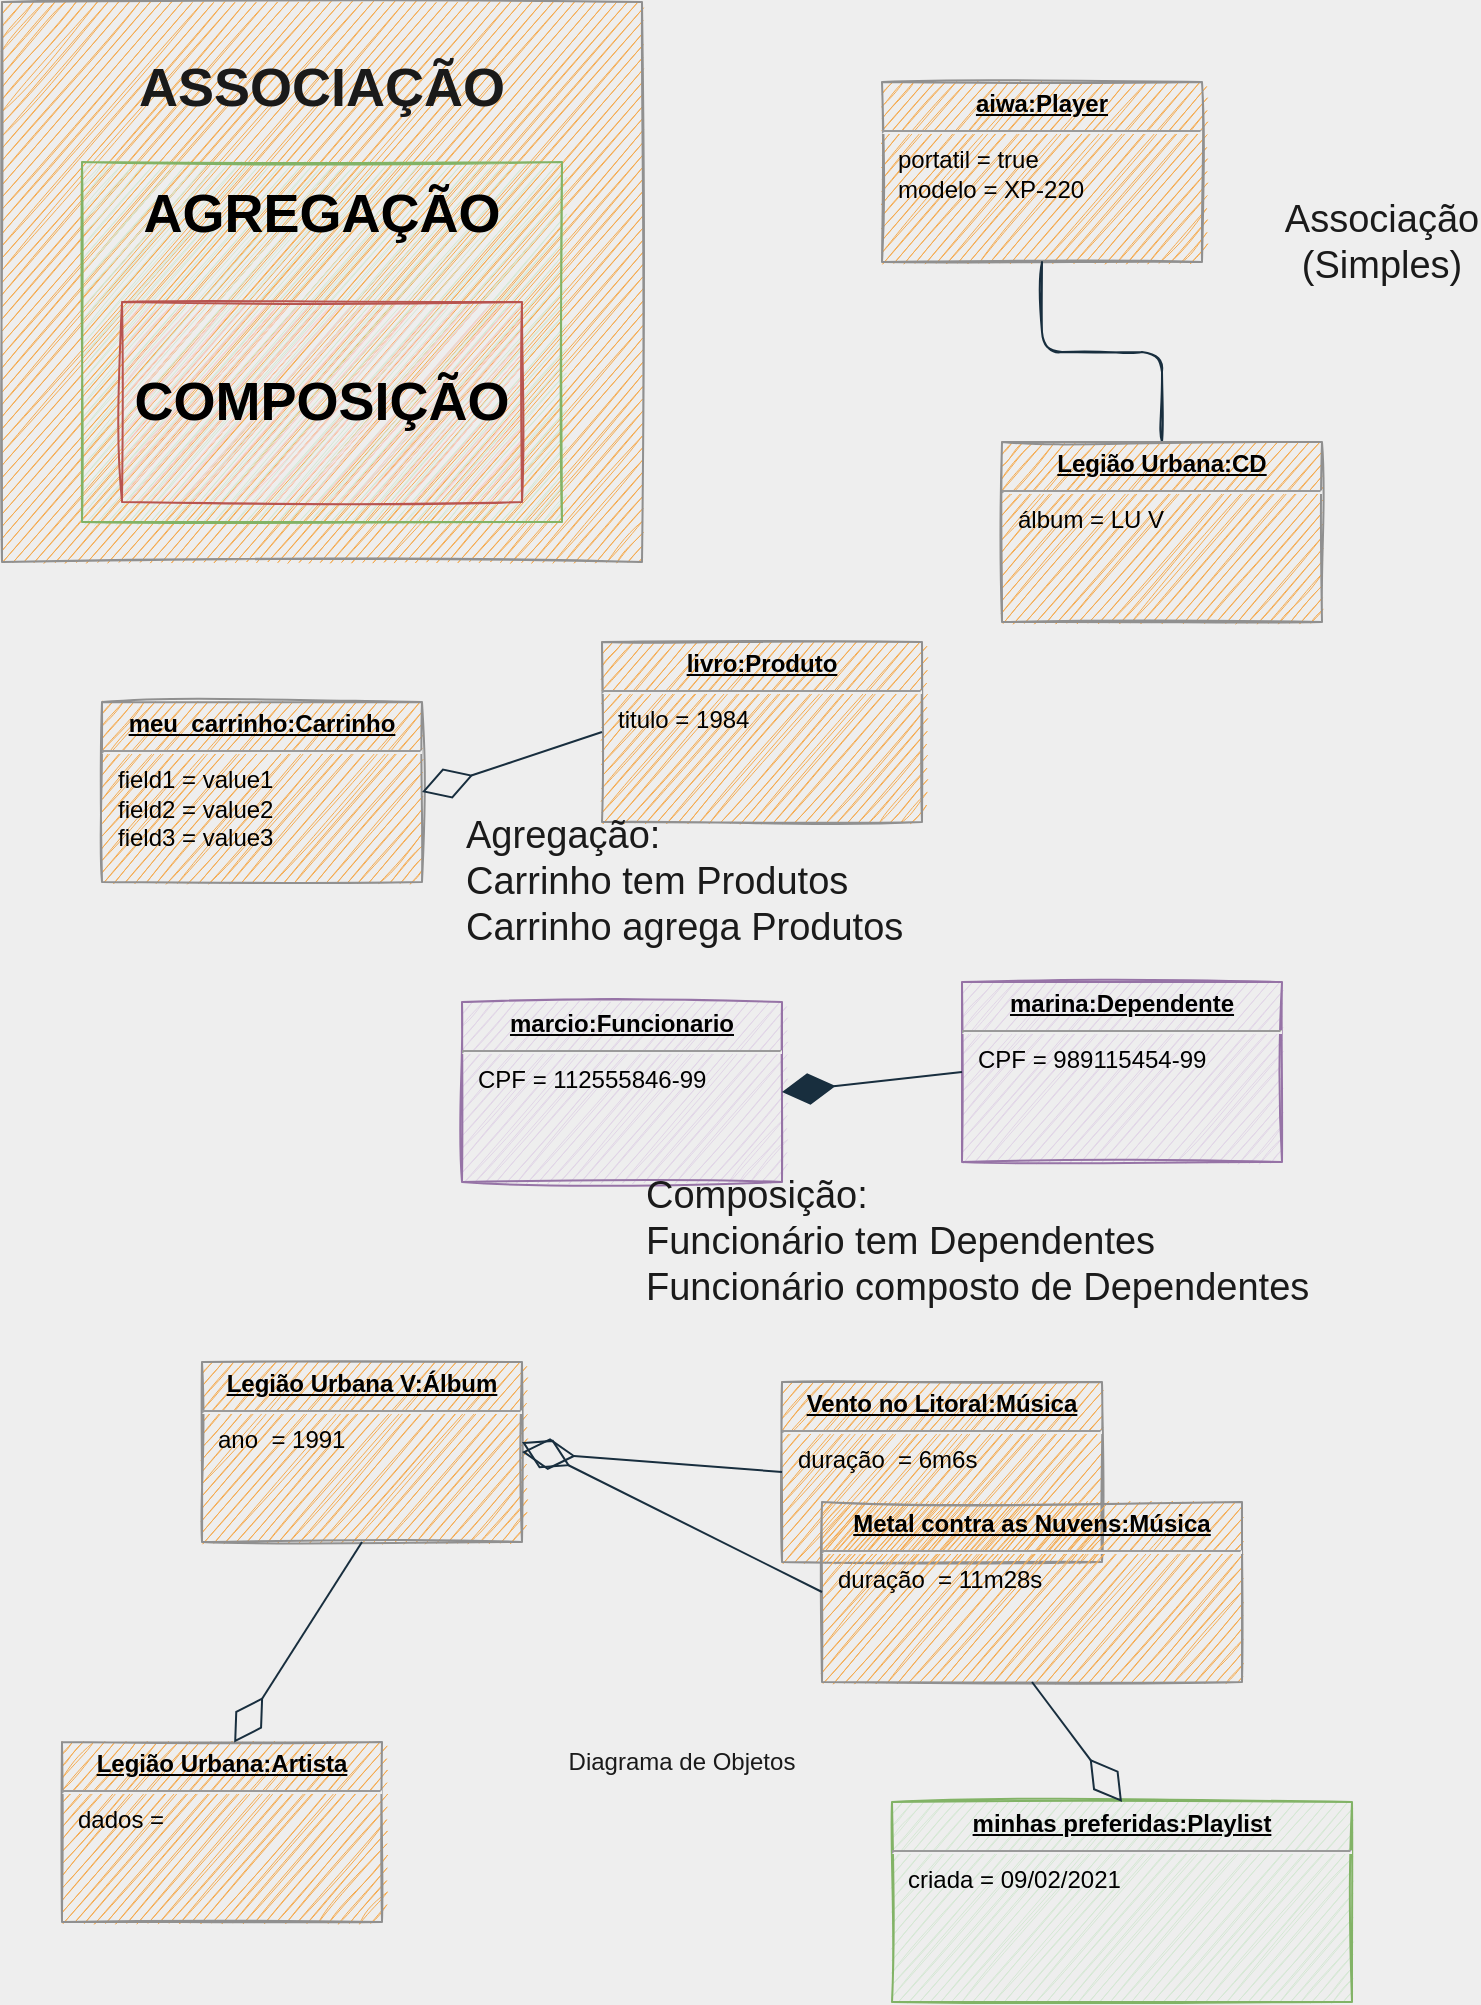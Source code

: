 <mxfile version="14.1.8" type="device" pages="2"><diagram id="ggV31JvDuvZ6j5i06RuZ" name="conceitos e diagrama de objetos"><mxGraphModel dx="1315" dy="466" grid="1" gridSize="10" guides="1" tooltips="1" connect="1" arrows="1" fold="1" page="1" pageScale="1" pageWidth="850" pageHeight="1100" background="#EEEEEE" math="0" shadow="0"><root><mxCell id="0"/><mxCell id="1" parent="0"/><mxCell id="Vj2bkdUD6bRhB75_eVOT-21" value="&lt;b&gt;&lt;font style=&quot;font-size: 27px&quot;&gt;ASSOCIAÇÃO&lt;br&gt;&lt;br&gt;&lt;br&gt;&lt;br&gt;&lt;br&gt;&lt;br&gt;&lt;br&gt;&lt;/font&gt;&lt;/b&gt;" style="rounded=0;whiteSpace=wrap;html=1;sketch=1;strokeColor=#909090;fillColor=#F5AB50;fontColor=#1A1A1A;" vertex="1" parent="1"><mxGeometry x="100" y="90" width="320" height="280" as="geometry"/></mxCell><mxCell id="Vj2bkdUD6bRhB75_eVOT-22" value="&lt;p style=&quot;margin: 0px ; margin-top: 4px ; text-align: center ; text-decoration: underline&quot;&gt;&lt;b&gt;aiwa:Player&lt;/b&gt;&lt;/p&gt;&lt;hr&gt;&lt;p style=&quot;margin: 0px ; margin-left: 8px&quot;&gt;portatil = true&lt;br&gt;modelo = XP-220&lt;/p&gt;" style="verticalAlign=top;align=left;overflow=fill;fontSize=12;fontFamily=Helvetica;html=1;rounded=0;sketch=1;strokeColor=#909090;fillColor=#F5AB50;" vertex="1" parent="1"><mxGeometry x="540" y="130" width="160" height="90" as="geometry"/></mxCell><mxCell id="Vj2bkdUD6bRhB75_eVOT-24" style="edgeStyle=orthogonalEdgeStyle;curved=0;rounded=1;sketch=1;orthogonalLoop=1;jettySize=auto;html=1;exitX=0.5;exitY=0;exitDx=0;exitDy=0;entryX=0.5;entryY=1;entryDx=0;entryDy=0;strokeColor=#182E3E;fontColor=#1A1A1A;endArrow=none;endFill=0;" edge="1" parent="1" source="Vj2bkdUD6bRhB75_eVOT-23" target="Vj2bkdUD6bRhB75_eVOT-22"><mxGeometry relative="1" as="geometry"/></mxCell><mxCell id="Vj2bkdUD6bRhB75_eVOT-23" value="&lt;p style=&quot;margin: 0px ; margin-top: 4px ; text-align: center ; text-decoration: underline&quot;&gt;&lt;b&gt;Legião Urbana:CD&lt;/b&gt;&lt;/p&gt;&lt;hr&gt;&lt;p style=&quot;margin: 0px ; margin-left: 8px&quot;&gt;álbum = LU V&lt;br&gt;&lt;br&gt;&lt;/p&gt;" style="verticalAlign=top;align=left;overflow=fill;fontSize=12;fontFamily=Helvetica;html=1;rounded=0;sketch=1;strokeColor=#909090;fillColor=#F5AB50;" vertex="1" parent="1"><mxGeometry x="600" y="310" width="160" height="90" as="geometry"/></mxCell><mxCell id="Vj2bkdUD6bRhB75_eVOT-25" value="&lt;b&gt;&lt;font style=&quot;font-size: 27px&quot;&gt;AGREGAÇÃO&lt;br&gt;&lt;br&gt;&lt;br&gt;&lt;br&gt;&lt;br&gt;&lt;/font&gt;&lt;/b&gt;" style="rounded=0;whiteSpace=wrap;html=1;sketch=1;strokeColor=#82b366;fillColor=#d5e8d4;" vertex="1" parent="1"><mxGeometry x="140" y="170" width="240" height="180" as="geometry"/></mxCell><mxCell id="Vj2bkdUD6bRhB75_eVOT-26" value="&lt;p style=&quot;margin: 0px ; margin-top: 4px ; text-align: center ; text-decoration: underline&quot;&gt;&lt;b&gt;meu_carrinho:Carrinho&lt;/b&gt;&lt;/p&gt;&lt;hr&gt;&lt;p style=&quot;margin: 0px ; margin-left: 8px&quot;&gt;field1 = value1&lt;br&gt;field2 = value2&lt;br&gt;field3 = value3&lt;/p&gt;" style="verticalAlign=top;align=left;overflow=fill;fontSize=12;fontFamily=Helvetica;html=1;rounded=0;sketch=1;strokeColor=#909090;fillColor=#F5AB50;" vertex="1" parent="1"><mxGeometry x="150" y="440" width="160" height="90" as="geometry"/></mxCell><mxCell id="Vj2bkdUD6bRhB75_eVOT-27" value="&lt;p style=&quot;margin: 0px ; margin-top: 4px ; text-align: center ; text-decoration: underline&quot;&gt;&lt;b&gt;livro:Produto&lt;/b&gt;&lt;/p&gt;&lt;hr&gt;&lt;p style=&quot;margin: 0px ; margin-left: 8px&quot;&gt;titulo = 1984&lt;br&gt;&lt;br&gt;&lt;/p&gt;" style="verticalAlign=top;align=left;overflow=fill;fontSize=12;fontFamily=Helvetica;html=1;rounded=0;sketch=1;strokeColor=#909090;fillColor=#F5AB50;" vertex="1" parent="1"><mxGeometry x="400" y="410" width="160" height="90" as="geometry"/></mxCell><mxCell id="Vj2bkdUD6bRhB75_eVOT-28" value="" style="endArrow=diamondThin;endFill=0;endSize=24;html=1;strokeColor=#182E3E;fontColor=#1A1A1A;entryX=1;entryY=0.5;entryDx=0;entryDy=0;exitX=0;exitY=0.5;exitDx=0;exitDy=0;" edge="1" parent="1" source="Vj2bkdUD6bRhB75_eVOT-27" target="Vj2bkdUD6bRhB75_eVOT-26"><mxGeometry width="160" relative="1" as="geometry"><mxPoint x="180" y="600" as="sourcePoint"/><mxPoint x="340" y="600" as="targetPoint"/></mxGeometry></mxCell><mxCell id="Vj2bkdUD6bRhB75_eVOT-29" value="&lt;b&gt;&lt;font style=&quot;font-size: 27px&quot;&gt;COMPOSIÇÃO&lt;br&gt;&lt;/font&gt;&lt;/b&gt;" style="rounded=0;whiteSpace=wrap;html=1;sketch=1;strokeColor=#b85450;fillColor=#f8cecc;" vertex="1" parent="1"><mxGeometry x="160" y="240" width="200" height="100" as="geometry"/></mxCell><mxCell id="Vj2bkdUD6bRhB75_eVOT-30" value="&lt;p style=&quot;margin: 0px ; margin-top: 4px ; text-align: center ; text-decoration: underline&quot;&gt;&lt;b&gt;marcio:Funcionario&lt;/b&gt;&lt;/p&gt;&lt;hr&gt;&lt;p style=&quot;margin: 0px ; margin-left: 8px&quot;&gt;CPF = 112555846-99&lt;br&gt;&lt;br&gt;&lt;/p&gt;" style="verticalAlign=top;align=left;overflow=fill;fontSize=12;fontFamily=Helvetica;html=1;rounded=0;sketch=1;strokeColor=#9673a6;fillColor=#e1d5e7;" vertex="1" parent="1"><mxGeometry x="330" y="590" width="160" height="90" as="geometry"/></mxCell><mxCell id="Vj2bkdUD6bRhB75_eVOT-31" value="&lt;p style=&quot;margin: 0px ; margin-top: 4px ; text-align: center ; text-decoration: underline&quot;&gt;&lt;b&gt;marina:Dependente&lt;/b&gt;&lt;/p&gt;&lt;hr&gt;&lt;p style=&quot;margin: 0px ; margin-left: 8px&quot;&gt;CPF = 989115454-99&lt;br&gt;&lt;br&gt;&lt;/p&gt;" style="verticalAlign=top;align=left;overflow=fill;fontSize=12;fontFamily=Helvetica;html=1;rounded=0;sketch=1;strokeColor=#9673a6;fillColor=#e1d5e7;" vertex="1" parent="1"><mxGeometry x="580" y="580" width="160" height="90" as="geometry"/></mxCell><mxCell id="Vj2bkdUD6bRhB75_eVOT-32" value="" style="endArrow=diamondThin;endFill=1;endSize=24;html=1;strokeColor=#182E3E;fontColor=#1A1A1A;entryX=1;entryY=0.5;entryDx=0;entryDy=0;exitX=0;exitY=0.5;exitDx=0;exitDy=0;" edge="1" parent="1" source="Vj2bkdUD6bRhB75_eVOT-31" target="Vj2bkdUD6bRhB75_eVOT-30"><mxGeometry width="160" relative="1" as="geometry"><mxPoint x="360" y="750" as="sourcePoint"/><mxPoint x="520" y="750" as="targetPoint"/></mxGeometry></mxCell><mxCell id="Vj2bkdUD6bRhB75_eVOT-33" value="&lt;font style=&quot;font-size: 19px&quot;&gt;Associação (Simples)&lt;/font&gt;" style="text;html=1;strokeColor=none;fillColor=none;align=center;verticalAlign=middle;whiteSpace=wrap;rounded=0;sketch=1;fontColor=#1A1A1A;" vertex="1" parent="1"><mxGeometry x="770" y="200" width="40" height="20" as="geometry"/></mxCell><mxCell id="Vj2bkdUD6bRhB75_eVOT-34" value="&lt;font style=&quot;font-size: 19px&quot;&gt;Agregação:&lt;br&gt;Carrinho tem Produtos&lt;br&gt;Carrinho agrega Produtos&lt;br&gt;&lt;/font&gt;" style="text;html=1;strokeColor=none;fillColor=none;align=left;verticalAlign=middle;whiteSpace=wrap;rounded=0;sketch=1;fontColor=#1A1A1A;" vertex="1" parent="1"><mxGeometry x="330" y="520" width="310" height="20" as="geometry"/></mxCell><mxCell id="Vj2bkdUD6bRhB75_eVOT-35" value="&lt;font style=&quot;font-size: 19px&quot;&gt;Composição:&lt;br&gt;Funcionário tem Dependentes&lt;br&gt;Funcionário composto de Dependentes&lt;br&gt;&lt;/font&gt;" style="text;html=1;strokeColor=none;fillColor=none;align=left;verticalAlign=middle;whiteSpace=wrap;rounded=0;sketch=1;fontColor=#1A1A1A;" vertex="1" parent="1"><mxGeometry x="420" y="700" width="390" height="20" as="geometry"/></mxCell><mxCell id="Vj2bkdUD6bRhB75_eVOT-36" value="&lt;p style=&quot;margin: 0px ; margin-top: 4px ; text-align: center ; text-decoration: underline&quot;&gt;&lt;b&gt;Vento no Litoral:Música&lt;/b&gt;&lt;/p&gt;&lt;hr&gt;&lt;p style=&quot;margin: 0px ; margin-left: 8px&quot;&gt;duração&amp;nbsp; = 6m6s&lt;br&gt;&lt;br&gt;&lt;/p&gt;" style="verticalAlign=top;align=left;overflow=fill;fontSize=12;fontFamily=Helvetica;html=1;rounded=0;sketch=1;strokeColor=#909090;fillColor=#F5AB50;" vertex="1" parent="1"><mxGeometry x="490" y="780" width="160" height="90" as="geometry"/></mxCell><mxCell id="Vj2bkdUD6bRhB75_eVOT-37" value="&lt;p style=&quot;margin: 0px ; margin-top: 4px ; text-align: center ; text-decoration: underline&quot;&gt;&lt;b&gt;Metal contra as Nuvens:Música&lt;/b&gt;&lt;/p&gt;&lt;hr&gt;&lt;p style=&quot;margin: 0px ; margin-left: 8px&quot;&gt;duração&amp;nbsp; = 11m28s&lt;br&gt;&lt;br&gt;&lt;/p&gt;" style="verticalAlign=top;align=left;overflow=fill;fontSize=12;fontFamily=Helvetica;html=1;rounded=0;sketch=1;strokeColor=#909090;fillColor=#F5AB50;" vertex="1" parent="1"><mxGeometry x="510" y="840" width="210" height="90" as="geometry"/></mxCell><mxCell id="Vj2bkdUD6bRhB75_eVOT-38" value="&lt;p style=&quot;margin: 0px ; margin-top: 4px ; text-align: center ; text-decoration: underline&quot;&gt;&lt;b&gt;Legião Urbana V:Álbum&lt;/b&gt;&lt;/p&gt;&lt;hr&gt;&lt;p style=&quot;margin: 0px ; margin-left: 8px&quot;&gt;ano&amp;nbsp; = 1991&lt;br&gt;&lt;br&gt;&lt;/p&gt;" style="verticalAlign=top;align=left;overflow=fill;fontSize=12;fontFamily=Helvetica;html=1;rounded=0;sketch=1;strokeColor=#909090;fillColor=#F5AB50;" vertex="1" parent="1"><mxGeometry x="200" y="770" width="160" height="90" as="geometry"/></mxCell><mxCell id="Vj2bkdUD6bRhB75_eVOT-39" value="" style="endArrow=diamondThin;endFill=0;endSize=24;html=1;strokeColor=#182E3E;fontColor=#1A1A1A;entryX=1;entryY=0.5;entryDx=0;entryDy=0;exitX=0;exitY=0.5;exitDx=0;exitDy=0;" edge="1" parent="1" source="Vj2bkdUD6bRhB75_eVOT-36" target="Vj2bkdUD6bRhB75_eVOT-38"><mxGeometry width="160" relative="1" as="geometry"><mxPoint x="220" y="910" as="sourcePoint"/><mxPoint x="380" y="910" as="targetPoint"/></mxGeometry></mxCell><mxCell id="Vj2bkdUD6bRhB75_eVOT-40" value="&lt;p style=&quot;margin: 0px ; margin-top: 4px ; text-align: center ; text-decoration: underline&quot;&gt;&lt;b&gt;Legião Urbana:Artista&lt;/b&gt;&lt;/p&gt;&lt;hr&gt;&lt;p style=&quot;margin: 0px ; margin-left: 8px&quot;&gt;dados =&lt;br&gt;&lt;br&gt;&lt;/p&gt;" style="verticalAlign=top;align=left;overflow=fill;fontSize=12;fontFamily=Helvetica;html=1;rounded=0;sketch=1;strokeColor=#909090;fillColor=#F5AB50;" vertex="1" parent="1"><mxGeometry x="130" y="960" width="160" height="90" as="geometry"/></mxCell><mxCell id="Vj2bkdUD6bRhB75_eVOT-41" value="" style="endArrow=diamondThin;endFill=0;endSize=24;html=1;strokeColor=#182E3E;fontColor=#1A1A1A;entryX=0.538;entryY=0.003;entryDx=0;entryDy=0;exitX=0.5;exitY=1;exitDx=0;exitDy=0;entryPerimeter=0;" edge="1" parent="1" source="Vj2bkdUD6bRhB75_eVOT-38" target="Vj2bkdUD6bRhB75_eVOT-40"><mxGeometry width="160" relative="1" as="geometry"><mxPoint x="500" y="835" as="sourcePoint"/><mxPoint x="370" y="825" as="targetPoint"/></mxGeometry></mxCell><mxCell id="Vj2bkdUD6bRhB75_eVOT-42" value="&lt;p style=&quot;margin: 0px ; margin-top: 4px ; text-align: center ; text-decoration: underline&quot;&gt;&lt;b&gt;minhas preferidas:Playlist&lt;/b&gt;&lt;/p&gt;&lt;hr&gt;&lt;p style=&quot;margin: 0px ; margin-left: 8px&quot;&gt;criada = 09/02/2021&lt;/p&gt;&lt;p style=&quot;margin: 0px ; margin-left: 8px&quot;&gt;&lt;br&gt;&lt;/p&gt;" style="verticalAlign=top;align=left;overflow=fill;fontSize=12;fontFamily=Helvetica;html=1;rounded=0;sketch=1;strokeColor=#82b366;fillColor=#d5e8d4;" vertex="1" parent="1"><mxGeometry x="545" y="990" width="230" height="100" as="geometry"/></mxCell><mxCell id="Vj2bkdUD6bRhB75_eVOT-43" value="" style="endArrow=diamondThin;endFill=0;endSize=24;html=1;strokeColor=#182E3E;fontColor=#1A1A1A;entryX=0.5;entryY=0;entryDx=0;entryDy=0;" edge="1" parent="1" target="Vj2bkdUD6bRhB75_eVOT-42"><mxGeometry width="160" relative="1" as="geometry"><mxPoint x="615" y="930" as="sourcePoint"/><mxPoint x="700" y="1010" as="targetPoint"/></mxGeometry></mxCell><mxCell id="Vj2bkdUD6bRhB75_eVOT-44" value="Diagrama de Objetos" style="text;html=1;strokeColor=none;fillColor=none;align=center;verticalAlign=middle;whiteSpace=wrap;rounded=0;sketch=1;fontColor=#1A1A1A;" vertex="1" parent="1"><mxGeometry x="360" y="960" width="160" height="20" as="geometry"/></mxCell><mxCell id="Vj2bkdUD6bRhB75_eVOT-45" value="" style="endArrow=diamondThin;endFill=0;endSize=24;html=1;strokeColor=#182E3E;fontColor=#1A1A1A;exitX=0;exitY=0.5;exitDx=0;exitDy=0;" edge="1" parent="1" source="Vj2bkdUD6bRhB75_eVOT-37"><mxGeometry width="160" relative="1" as="geometry"><mxPoint x="500" y="835" as="sourcePoint"/><mxPoint x="360" y="810" as="targetPoint"/></mxGeometry></mxCell></root></mxGraphModel></diagram><diagram id="TcxnMiXGf0C5bkT_YiYR" name="diagrama de classes"><mxGraphModel dx="767" dy="272" grid="1" gridSize="10" guides="1" tooltips="1" connect="1" arrows="1" fold="1" page="1" pageScale="1" pageWidth="850" pageHeight="1100" background="#EEEEEE" math="0" shadow="0"><root><mxCell id="wFiKes8SHUeh1VcYk_rS-0"/><mxCell id="wFiKes8SHUeh1VcYk_rS-1" parent="wFiKes8SHUeh1VcYk_rS-0"/><mxCell id="T6gwGL-dmZwkVkXYRFdo-0" value="Musica" style="swimlane;fontStyle=1;align=center;verticalAlign=top;childLayout=stackLayout;horizontal=1;startSize=26;horizontalStack=0;resizeParent=1;resizeParentMax=0;resizeLast=0;collapsible=1;marginBottom=0;rounded=0;sketch=1;strokeColor=#909090;fillColor=#F5AB50;fontColor=#1A1A1A;" vertex="1" parent="wFiKes8SHUeh1VcYk_rS-1"><mxGeometry x="490" y="350" width="160" height="86" as="geometry"/></mxCell><mxCell id="T6gwGL-dmZwkVkXYRFdo-1" value="+ titulo: String" style="text;strokeColor=none;fillColor=none;align=left;verticalAlign=top;spacingLeft=4;spacingRight=4;overflow=hidden;rotatable=0;points=[[0,0.5],[1,0.5]];portConstraint=eastwest;" vertex="1" parent="T6gwGL-dmZwkVkXYRFdo-0"><mxGeometry y="26" width="160" height="26" as="geometry"/></mxCell><mxCell id="T6gwGL-dmZwkVkXYRFdo-2" value="" style="line;strokeWidth=1;fillColor=none;align=left;verticalAlign=middle;spacingTop=-1;spacingLeft=3;spacingRight=3;rotatable=0;labelPosition=right;points=[];portConstraint=eastwest;" vertex="1" parent="T6gwGL-dmZwkVkXYRFdo-0"><mxGeometry y="52" width="160" height="8" as="geometry"/></mxCell><mxCell id="T6gwGL-dmZwkVkXYRFdo-3" value="+ getTitulo(): String" style="text;strokeColor=none;fillColor=none;align=left;verticalAlign=top;spacingLeft=4;spacingRight=4;overflow=hidden;rotatable=0;points=[[0,0.5],[1,0.5]];portConstraint=eastwest;" vertex="1" parent="T6gwGL-dmZwkVkXYRFdo-0"><mxGeometry y="60" width="160" height="26" as="geometry"/></mxCell><mxCell id="T6gwGL-dmZwkVkXYRFdo-4" value="Álbum" style="swimlane;fontStyle=1;align=center;verticalAlign=top;childLayout=stackLayout;horizontal=1;startSize=26;horizontalStack=0;resizeParent=1;resizeParentMax=0;resizeLast=0;collapsible=1;marginBottom=0;rounded=0;sketch=1;strokeColor=#909090;fillColor=#F5AB50;fontColor=#1A1A1A;" vertex="1" parent="wFiKes8SHUeh1VcYk_rS-1"><mxGeometry x="270" y="350" width="160" height="86" as="geometry"/></mxCell><mxCell id="T6gwGL-dmZwkVkXYRFdo-5" value="+ titulo: String" style="text;strokeColor=none;fillColor=none;align=left;verticalAlign=top;spacingLeft=4;spacingRight=4;overflow=hidden;rotatable=0;points=[[0,0.5],[1,0.5]];portConstraint=eastwest;" vertex="1" parent="T6gwGL-dmZwkVkXYRFdo-4"><mxGeometry y="26" width="160" height="26" as="geometry"/></mxCell><mxCell id="T6gwGL-dmZwkVkXYRFdo-6" value="" style="line;strokeWidth=1;fillColor=none;align=left;verticalAlign=middle;spacingTop=-1;spacingLeft=3;spacingRight=3;rotatable=0;labelPosition=right;points=[];portConstraint=eastwest;" vertex="1" parent="T6gwGL-dmZwkVkXYRFdo-4"><mxGeometry y="52" width="160" height="8" as="geometry"/></mxCell><mxCell id="T6gwGL-dmZwkVkXYRFdo-7" value="+ getTitulo(): String" style="text;strokeColor=none;fillColor=none;align=left;verticalAlign=top;spacingLeft=4;spacingRight=4;overflow=hidden;rotatable=0;points=[[0,0.5],[1,0.5]];portConstraint=eastwest;" vertex="1" parent="T6gwGL-dmZwkVkXYRFdo-4"><mxGeometry y="60" width="160" height="26" as="geometry"/></mxCell><mxCell id="T6gwGL-dmZwkVkXYRFdo-8" value="" style="endArrow=diamondThin;endFill=0;endSize=24;html=1;strokeColor=#182E3E;fontColor=#1A1A1A;entryX=1;entryY=0.5;entryDx=0;entryDy=0;exitX=0;exitY=0.5;exitDx=0;exitDy=0;" edge="1" parent="wFiKes8SHUeh1VcYk_rS-1" source="T6gwGL-dmZwkVkXYRFdo-1" target="T6gwGL-dmZwkVkXYRFdo-5"><mxGeometry width="160" relative="1" as="geometry"><mxPoint x="170" y="340" as="sourcePoint"/><mxPoint x="330" y="340" as="targetPoint"/></mxGeometry></mxCell><mxCell id="T6gwGL-dmZwkVkXYRFdo-9" value="n" style="edgeLabel;html=1;align=center;verticalAlign=middle;resizable=0;points=[];fontColor=#1A1A1A;" vertex="1" connectable="0" parent="T6gwGL-dmZwkVkXYRFdo-8"><mxGeometry x="-0.825" y="1" relative="1" as="geometry"><mxPoint as="offset"/></mxGeometry></mxCell><mxCell id="T6gwGL-dmZwkVkXYRFdo-10" value="Gravadora" style="swimlane;fontStyle=1;align=center;verticalAlign=top;childLayout=stackLayout;horizontal=1;startSize=26;horizontalStack=0;resizeParent=1;resizeParentMax=0;resizeLast=0;collapsible=1;marginBottom=0;rounded=0;sketch=1;strokeColor=#909090;fillColor=#F5AB50;fontColor=#1A1A1A;" vertex="1" parent="wFiKes8SHUeh1VcYk_rS-1"><mxGeometry x="40" y="350" width="160" height="86" as="geometry"/></mxCell><mxCell id="T6gwGL-dmZwkVkXYRFdo-11" value="+ nome: String" style="text;strokeColor=none;fillColor=none;align=left;verticalAlign=top;spacingLeft=4;spacingRight=4;overflow=hidden;rotatable=0;points=[[0,0.5],[1,0.5]];portConstraint=eastwest;" vertex="1" parent="T6gwGL-dmZwkVkXYRFdo-10"><mxGeometry y="26" width="160" height="26" as="geometry"/></mxCell><mxCell id="T6gwGL-dmZwkVkXYRFdo-12" value="" style="line;strokeWidth=1;fillColor=none;align=left;verticalAlign=middle;spacingTop=-1;spacingLeft=3;spacingRight=3;rotatable=0;labelPosition=right;points=[];portConstraint=eastwest;" vertex="1" parent="T6gwGL-dmZwkVkXYRFdo-10"><mxGeometry y="52" width="160" height="8" as="geometry"/></mxCell><mxCell id="T6gwGL-dmZwkVkXYRFdo-13" value="+ method(type): type" style="text;strokeColor=none;fillColor=none;align=left;verticalAlign=top;spacingLeft=4;spacingRight=4;overflow=hidden;rotatable=0;points=[[0,0.5],[1,0.5]];portConstraint=eastwest;" vertex="1" parent="T6gwGL-dmZwkVkXYRFdo-10"><mxGeometry y="60" width="160" height="26" as="geometry"/></mxCell><mxCell id="T6gwGL-dmZwkVkXYRFdo-14" value="" style="endArrow=diamondThin;endFill=0;endSize=24;html=1;strokeColor=#182E3E;fontColor=#1A1A1A;entryX=1;entryY=0.5;entryDx=0;entryDy=0;exitX=0;exitY=0.5;exitDx=0;exitDy=0;" edge="1" parent="wFiKes8SHUeh1VcYk_rS-1" source="T6gwGL-dmZwkVkXYRFdo-5" target="T6gwGL-dmZwkVkXYRFdo-11"><mxGeometry width="160" relative="1" as="geometry"><mxPoint x="120" y="470" as="sourcePoint"/><mxPoint x="280" y="470" as="targetPoint"/></mxGeometry></mxCell><mxCell id="T6gwGL-dmZwkVkXYRFdo-19" value="Album" style="swimlane;fontStyle=1;align=center;verticalAlign=top;childLayout=stackLayout;horizontal=1;startSize=20;horizontalStack=0;resizeParent=1;resizeParentMax=0;resizeLast=0;collapsible=1;marginBottom=0;rounded=0;sketch=1;strokeColor=#b85450;fillColor=#f8cecc;" vertex="1" parent="wFiKes8SHUeh1VcYk_rS-1"><mxGeometry x="210" y="150" width="160" height="106" as="geometry"/></mxCell><mxCell id="T6gwGL-dmZwkVkXYRFdo-20" value="+ titulo: String" style="text;strokeColor=none;fillColor=none;align=left;verticalAlign=top;spacingLeft=4;spacingRight=4;overflow=hidden;rotatable=0;points=[[0,0.5],[1,0.5]];portConstraint=eastwest;" vertex="1" parent="T6gwGL-dmZwkVkXYRFdo-19"><mxGeometry y="20" width="160" height="26" as="geometry"/></mxCell><mxCell id="T6gwGL-dmZwkVkXYRFdo-23" value="+ gravadora: String" style="text;strokeColor=none;fillColor=none;align=left;verticalAlign=top;spacingLeft=4;spacingRight=4;overflow=hidden;rotatable=0;points=[[0,0.5],[1,0.5]];portConstraint=eastwest;" vertex="1" parent="T6gwGL-dmZwkVkXYRFdo-19"><mxGeometry y="46" width="160" height="26" as="geometry"/></mxCell><mxCell id="T6gwGL-dmZwkVkXYRFdo-21" value="" style="line;strokeWidth=1;fillColor=none;align=left;verticalAlign=middle;spacingTop=-1;spacingLeft=3;spacingRight=3;rotatable=0;labelPosition=right;points=[];portConstraint=eastwest;" vertex="1" parent="T6gwGL-dmZwkVkXYRFdo-19"><mxGeometry y="72" width="160" height="8" as="geometry"/></mxCell><mxCell id="T6gwGL-dmZwkVkXYRFdo-22" value="+ method(type): type" style="text;strokeColor=none;fillColor=none;align=left;verticalAlign=top;spacingLeft=4;spacingRight=4;overflow=hidden;rotatable=0;points=[[0,0.5],[1,0.5]];portConstraint=eastwest;" vertex="1" parent="T6gwGL-dmZwkVkXYRFdo-19"><mxGeometry y="80" width="160" height="26" as="geometry"/></mxCell><mxCell id="T6gwGL-dmZwkVkXYRFdo-24" value="Playlist" style="swimlane;fontStyle=1;align=center;verticalAlign=top;childLayout=stackLayout;horizontal=1;startSize=26;horizontalStack=0;resizeParent=1;resizeParentMax=0;resizeLast=0;collapsible=1;marginBottom=0;rounded=0;sketch=1;strokeColor=#6c8ebf;fillColor=#dae8fc;" vertex="1" parent="wFiKes8SHUeh1VcYk_rS-1"><mxGeometry x="250" y="480" width="220" height="164" as="geometry"/></mxCell><mxCell id="T6gwGL-dmZwkVkXYRFdo-25" value="+ nome: String" style="text;strokeColor=none;fillColor=none;align=left;verticalAlign=top;spacingLeft=4;spacingRight=4;overflow=hidden;rotatable=0;points=[[0,0.5],[1,0.5]];portConstraint=eastwest;" vertex="1" parent="T6gwGL-dmZwkVkXYRFdo-24"><mxGeometry y="26" width="220" height="26" as="geometry"/></mxCell><mxCell id="T6gwGL-dmZwkVkXYRFdo-28" value="+ dataHora: LocalDateTime" style="text;strokeColor=none;fillColor=none;align=left;verticalAlign=top;spacingLeft=4;spacingRight=4;overflow=hidden;rotatable=0;points=[[0,0.5],[1,0.5]];portConstraint=eastwest;" vertex="1" parent="T6gwGL-dmZwkVkXYRFdo-24"><mxGeometry y="52" width="220" height="26" as="geometry"/></mxCell><mxCell id="T6gwGL-dmZwkVkXYRFdo-26" value="" style="line;strokeWidth=1;fillColor=none;align=left;verticalAlign=middle;spacingTop=-1;spacingLeft=3;spacingRight=3;rotatable=0;labelPosition=right;points=[];portConstraint=eastwest;" vertex="1" parent="T6gwGL-dmZwkVkXYRFdo-24"><mxGeometry y="78" width="220" height="8" as="geometry"/></mxCell><mxCell id="T6gwGL-dmZwkVkXYRFdo-27" value="+ adicionar(Musica): void" style="text;strokeColor=none;fillColor=none;align=left;verticalAlign=top;spacingLeft=4;spacingRight=4;overflow=hidden;rotatable=0;points=[[0,0.5],[1,0.5]];portConstraint=eastwest;" vertex="1" parent="T6gwGL-dmZwkVkXYRFdo-24"><mxGeometry y="86" width="220" height="26" as="geometry"/></mxCell><mxCell id="T6gwGL-dmZwkVkXYRFdo-30" value="+ remover(Musica): void" style="text;strokeColor=none;fillColor=none;align=left;verticalAlign=top;spacingLeft=4;spacingRight=4;overflow=hidden;rotatable=0;points=[[0,0.5],[1,0.5]];portConstraint=eastwest;" vertex="1" parent="T6gwGL-dmZwkVkXYRFdo-24"><mxGeometry y="112" width="220" height="26" as="geometry"/></mxCell><mxCell id="T6gwGL-dmZwkVkXYRFdo-31" value="+ reordenar(Musica, posicao: int): void" style="text;strokeColor=none;fillColor=none;align=left;verticalAlign=top;spacingLeft=4;spacingRight=4;overflow=hidden;rotatable=0;points=[[0,0.5],[1,0.5]];portConstraint=eastwest;" vertex="1" parent="T6gwGL-dmZwkVkXYRFdo-24"><mxGeometry y="138" width="220" height="26" as="geometry"/></mxCell><mxCell id="T6gwGL-dmZwkVkXYRFdo-29" value="" style="endArrow=diamondThin;endFill=0;endSize=24;html=1;strokeColor=#182E3E;fontColor=#1A1A1A;entryX=1;entryY=0.5;entryDx=0;entryDy=0;exitX=0.5;exitY=1;exitDx=0;exitDy=0;edgeStyle=orthogonalEdgeStyle;" edge="1" parent="wFiKes8SHUeh1VcYk_rS-1" source="T6gwGL-dmZwkVkXYRFdo-0" target="T6gwGL-dmZwkVkXYRFdo-28"><mxGeometry width="160" relative="1" as="geometry"><mxPoint x="520" y="520" as="sourcePoint"/><mxPoint x="680" y="520" as="targetPoint"/></mxGeometry></mxCell><mxCell id="WbUWiIWAU2-3-W_Ufe8B-0" value="Evento" style="swimlane;fontStyle=1;align=center;verticalAlign=top;childLayout=stackLayout;horizontal=1;startSize=26;horizontalStack=0;resizeParent=1;resizeParentMax=0;resizeLast=0;collapsible=1;marginBottom=0;rounded=0;sketch=1;strokeColor=#909090;fillColor=#F5AB50;fontColor=#1A1A1A;" vertex="1" parent="wFiKes8SHUeh1VcYk_rS-1"><mxGeometry x="140" y="710" width="230" height="86" as="geometry"/></mxCell><mxCell id="WbUWiIWAU2-3-W_Ufe8B-1" value="+ nome: String" style="text;strokeColor=none;fillColor=none;align=left;verticalAlign=top;spacingLeft=4;spacingRight=4;overflow=hidden;rotatable=0;points=[[0,0.5],[1,0.5]];portConstraint=eastwest;" vertex="1" parent="WbUWiIWAU2-3-W_Ufe8B-0"><mxGeometry y="26" width="230" height="26" as="geometry"/></mxCell><mxCell id="WbUWiIWAU2-3-W_Ufe8B-2" value="" style="line;strokeWidth=1;fillColor=none;align=left;verticalAlign=middle;spacingTop=-1;spacingLeft=3;spacingRight=3;rotatable=0;labelPosition=right;points=[];portConstraint=eastwest;" vertex="1" parent="WbUWiIWAU2-3-W_Ufe8B-0"><mxGeometry y="52" width="230" height="8" as="geometry"/></mxCell><mxCell id="WbUWiIWAU2-3-W_Ufe8B-3" value="+ venderIngresso(int, Usuario): void" style="text;strokeColor=none;fillColor=none;align=left;verticalAlign=top;spacingLeft=4;spacingRight=4;overflow=hidden;rotatable=0;points=[[0,0.5],[1,0.5]];portConstraint=eastwest;" vertex="1" parent="WbUWiIWAU2-3-W_Ufe8B-0"><mxGeometry y="60" width="230" height="26" as="geometry"/></mxCell><mxCell id="WbUWiIWAU2-3-W_Ufe8B-4" value="Ingresso" style="swimlane;fontStyle=1;align=center;verticalAlign=top;childLayout=stackLayout;horizontal=1;startSize=26;horizontalStack=0;resizeParent=1;resizeParentMax=0;resizeLast=0;collapsible=1;marginBottom=0;rounded=0;sketch=1;strokeColor=#909090;fillColor=#F5AB50;fontColor=#1A1A1A;" vertex="1" parent="wFiKes8SHUeh1VcYk_rS-1"><mxGeometry x="490" y="710" width="160" height="112" as="geometry"/></mxCell><mxCell id="WbUWiIWAU2-3-W_Ufe8B-5" value="+ número: int" style="text;strokeColor=none;fillColor=none;align=left;verticalAlign=top;spacingLeft=4;spacingRight=4;overflow=hidden;rotatable=0;points=[[0,0.5],[1,0.5]];portConstraint=eastwest;" vertex="1" parent="WbUWiIWAU2-3-W_Ufe8B-4"><mxGeometry y="26" width="160" height="26" as="geometry"/></mxCell><mxCell id="WbUWiIWAU2-3-W_Ufe8B-8" value="+ assento: int" style="text;strokeColor=none;fillColor=none;align=left;verticalAlign=top;spacingLeft=4;spacingRight=4;overflow=hidden;rotatable=0;points=[[0,0.5],[1,0.5]];portConstraint=eastwest;" vertex="1" parent="WbUWiIWAU2-3-W_Ufe8B-4"><mxGeometry y="52" width="160" height="26" as="geometry"/></mxCell><mxCell id="WbUWiIWAU2-3-W_Ufe8B-6" value="" style="line;strokeWidth=1;fillColor=none;align=left;verticalAlign=middle;spacingTop=-1;spacingLeft=3;spacingRight=3;rotatable=0;labelPosition=right;points=[];portConstraint=eastwest;" vertex="1" parent="WbUWiIWAU2-3-W_Ufe8B-4"><mxGeometry y="78" width="160" height="8" as="geometry"/></mxCell><mxCell id="WbUWiIWAU2-3-W_Ufe8B-7" value="+ vender(Usuario): void" style="text;strokeColor=none;fillColor=none;align=left;verticalAlign=top;spacingLeft=4;spacingRight=4;overflow=hidden;rotatable=0;points=[[0,0.5],[1,0.5]];portConstraint=eastwest;" vertex="1" parent="WbUWiIWAU2-3-W_Ufe8B-4"><mxGeometry y="86" width="160" height="26" as="geometry"/></mxCell><mxCell id="WbUWiIWAU2-3-W_Ufe8B-9" value="" style="endArrow=diamondThin;endFill=0;endSize=24;html=1;strokeColor=#182E3E;fontColor=#1A1A1A;entryX=1;entryY=0.5;entryDx=0;entryDy=0;exitX=0;exitY=0.5;exitDx=0;exitDy=0;" edge="1" parent="wFiKes8SHUeh1VcYk_rS-1" source="WbUWiIWAU2-3-W_Ufe8B-5" target="WbUWiIWAU2-3-W_Ufe8B-1"><mxGeometry width="160" relative="1" as="geometry"><mxPoint x="350" y="860" as="sourcePoint"/><mxPoint x="510" y="860" as="targetPoint"/></mxGeometry></mxCell><mxCell id="WbUWiIWAU2-3-W_Ufe8B-10" value="Usuário" style="swimlane;fontStyle=1;align=center;verticalAlign=top;childLayout=stackLayout;horizontal=1;startSize=26;horizontalStack=0;resizeParent=1;resizeParentMax=0;resizeLast=0;collapsible=1;marginBottom=0;rounded=0;sketch=1;strokeColor=#909090;fillColor=#F5AB50;fontColor=#1A1A1A;" vertex="1" parent="wFiKes8SHUeh1VcYk_rS-1"><mxGeometry x="250" y="850" width="160" height="86" as="geometry"/></mxCell><mxCell id="WbUWiIWAU2-3-W_Ufe8B-11" value="+ email: String" style="text;strokeColor=none;fillColor=none;align=left;verticalAlign=top;spacingLeft=4;spacingRight=4;overflow=hidden;rotatable=0;points=[[0,0.5],[1,0.5]];portConstraint=eastwest;" vertex="1" parent="WbUWiIWAU2-3-W_Ufe8B-10"><mxGeometry y="26" width="160" height="26" as="geometry"/></mxCell><mxCell id="WbUWiIWAU2-3-W_Ufe8B-12" value="" style="line;strokeWidth=1;fillColor=none;align=left;verticalAlign=middle;spacingTop=-1;spacingLeft=3;spacingRight=3;rotatable=0;labelPosition=right;points=[];portConstraint=eastwest;" vertex="1" parent="WbUWiIWAU2-3-W_Ufe8B-10"><mxGeometry y="52" width="160" height="8" as="geometry"/></mxCell><mxCell id="WbUWiIWAU2-3-W_Ufe8B-13" value="+ comprar(Ingresso): void" style="text;strokeColor=none;fillColor=none;align=left;verticalAlign=top;spacingLeft=4;spacingRight=4;overflow=hidden;rotatable=0;points=[[0,0.5],[1,0.5]];portConstraint=eastwest;" vertex="1" parent="WbUWiIWAU2-3-W_Ufe8B-10"><mxGeometry y="60" width="160" height="26" as="geometry"/></mxCell><mxCell id="WbUWiIWAU2-3-W_Ufe8B-14" value="" style="endArrow=diamondThin;endFill=0;endSize=24;html=1;strokeColor=#182E3E;fontColor=#1A1A1A;entryX=1;entryY=0.5;entryDx=0;entryDy=0;exitX=0.534;exitY=1.038;exitDx=0;exitDy=0;exitPerimeter=0;edgeStyle=orthogonalEdgeStyle;" edge="1" parent="wFiKes8SHUeh1VcYk_rS-1" source="WbUWiIWAU2-3-W_Ufe8B-7" target="WbUWiIWAU2-3-W_Ufe8B-11"><mxGeometry width="160" relative="1" as="geometry"><mxPoint x="410" y="890" as="sourcePoint"/><mxPoint x="570" y="890" as="targetPoint"/></mxGeometry></mxCell></root></mxGraphModel></diagram></mxfile>
